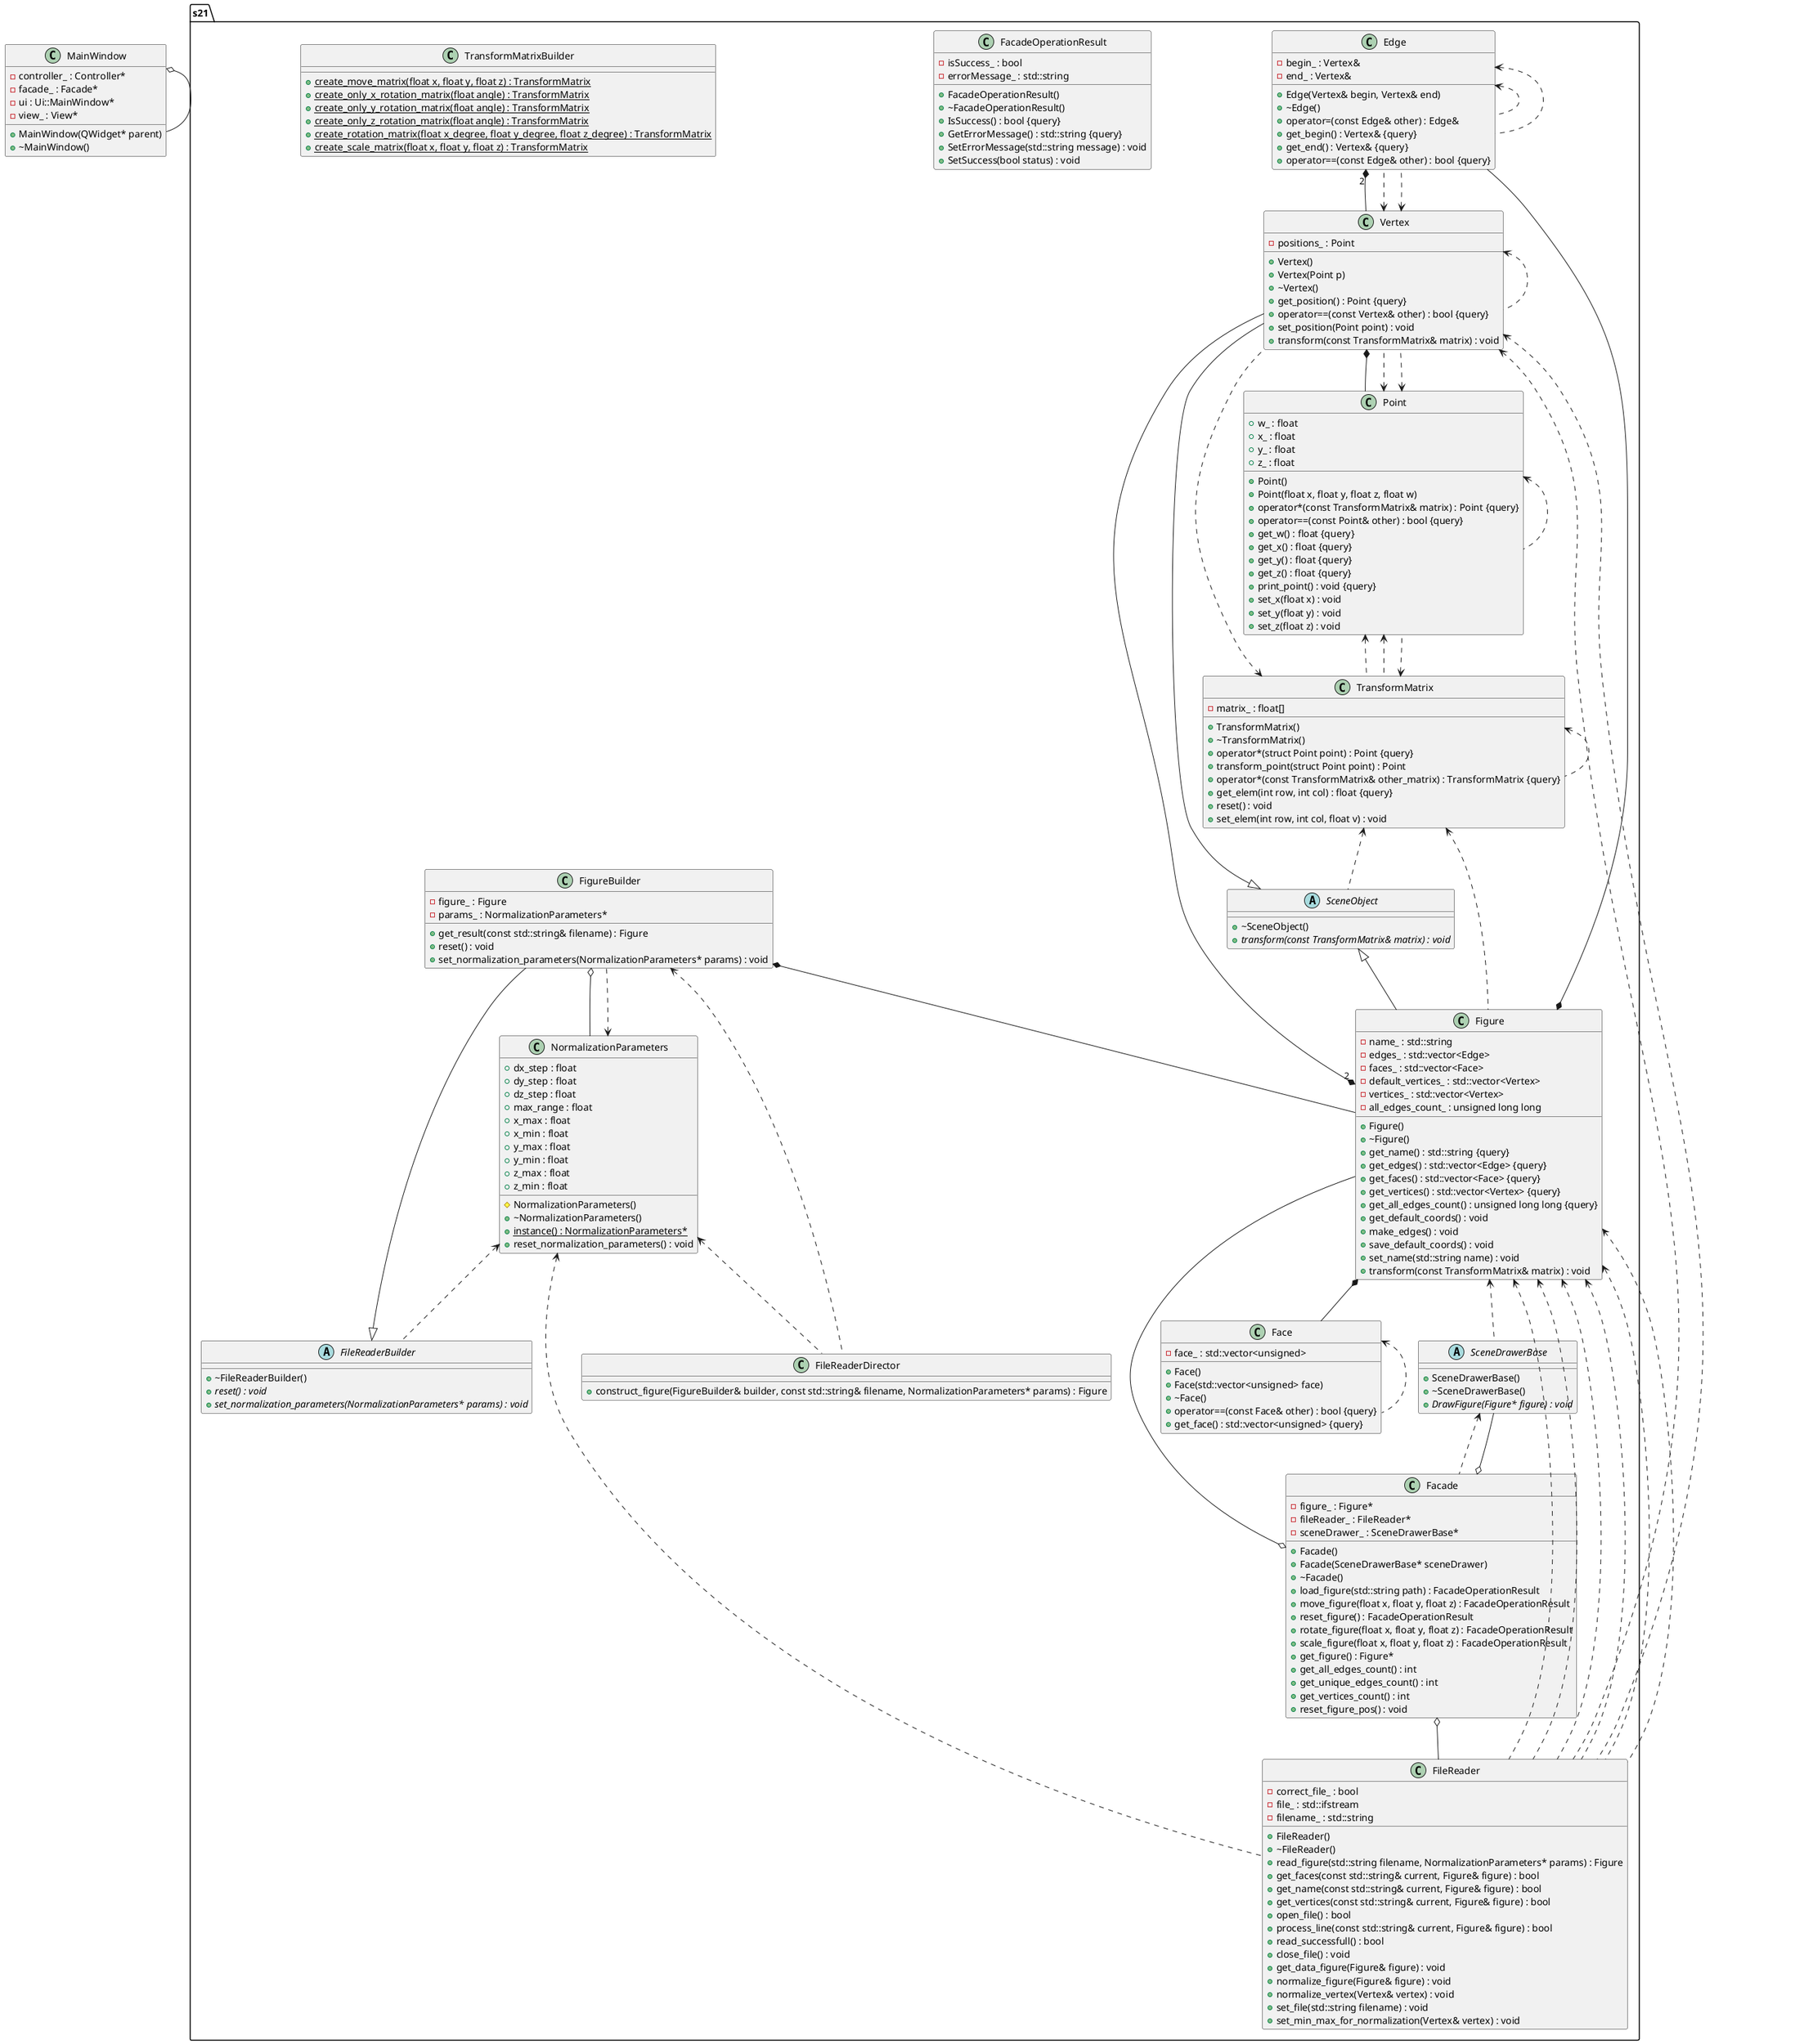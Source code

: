 @startuml





/' Objects '/

class MainWindow {
	+MainWindow(QWidget* parent)
	+~MainWindow()
	-controller_ : Controller*
	-facade_ : Facade*
	-ui : Ui::MainWindow*
	-view_ : View*
}


namespace s21 {
	class Edge {
		+Edge(Vertex& begin, Vertex& end)
		+~Edge()
		+operator=(const Edge& other) : Edge&
		-begin_ : Vertex&
		-end_ : Vertex&
		+get_begin() : Vertex& {query}
		+get_end() : Vertex& {query}
		+operator==(const Edge& other) : bool {query}
	}

	class Facade {
		+Facade()
		+Facade(SceneDrawerBase* sceneDrawer)
		+~Facade()
		+load_figure(std::string path) : FacadeOperationResult
		+move_figure(float x, float y, float z) : FacadeOperationResult
		+reset_figure() : FacadeOperationResult
		+rotate_figure(float x, float y, float z) : FacadeOperationResult
		+scale_figure(float x, float y, float z) : FacadeOperationResult
		-figure_ : Figure*
		+get_figure() : Figure*
		-fileReader_ : FileReader*
		-sceneDrawer_ : SceneDrawerBase*
		+get_all_edges_count() : int
		+get_unique_edges_count() : int
		+get_vertices_count() : int
		+reset_figure_pos() : void
	}

	class FacadeOperationResult {
		+FacadeOperationResult()
		+~FacadeOperationResult()
		+IsSuccess() : bool {query}
		-isSuccess_ : bool
		+GetErrorMessage() : std::string {query}
		-errorMessage_ : std::string
		+SetErrorMessage(std::string message) : void
		+SetSuccess(bool status) : void
	}

	class Face {
		+Face()
		+Face(std::vector<unsigned> face)
		+~Face()
		+operator==(const Face& other) : bool {query}
		-face_ : std::vector<unsigned>
		+get_face() : std::vector<unsigned> {query}
	}

	class Figure {
		+Figure()
		+~Figure()
		+get_name() : std::string {query}
		-name_ : std::string
		-edges_ : std::vector<Edge>
		+get_edges() : std::vector<Edge> {query}
		-faces_ : std::vector<Face>
		+get_faces() : std::vector<Face> {query}
		-default_vertices_ : std::vector<Vertex>
		+get_vertices() : std::vector<Vertex> {query}
		-vertices_ : std::vector<Vertex>
		-all_edges_count_ : unsigned long long
		+get_all_edges_count() : unsigned long long {query}
		+get_default_coords() : void
		+make_edges() : void
		+save_default_coords() : void
		+set_name(std::string name) : void
		+transform(const TransformMatrix& matrix) : void
	}

	class FigureBuilder {
		-figure_ : Figure
		+get_result(const std::string& filename) : Figure
		-params_ : NormalizationParameters*
		+reset() : void
		+set_normalization_parameters(NormalizationParameters* params) : void
	}

	class FileReader {
		+FileReader()
		+~FileReader()
		+read_figure(std::string filename, NormalizationParameters* params) : Figure
		-correct_file_ : bool
		+get_faces(const std::string& current, Figure& figure) : bool
		+get_name(const std::string& current, Figure& figure) : bool
		+get_vertices(const std::string& current, Figure& figure) : bool
		+open_file() : bool
		+process_line(const std::string& current, Figure& figure) : bool
		+read_successfull() : bool
		-file_ : std::ifstream
		-filename_ : std::string
		+close_file() : void
		+get_data_figure(Figure& figure) : void
		+normalize_figure(Figure& figure) : void
		+normalize_vertex(Vertex& vertex) : void
		+set_file(std::string filename) : void
		+set_min_max_for_normalization(Vertex& vertex) : void
	}

	abstract class FileReaderBuilder {
		+~FileReaderBuilder()
		+{abstract} reset() : void
		+{abstract} set_normalization_parameters(NormalizationParameters* params) : void
	}

	class FileReaderDirector {
		+construct_figure(FigureBuilder& builder, const std::string& filename, NormalizationParameters* params) : Figure
	}

	class NormalizationParameters {
		#NormalizationParameters()
		+~NormalizationParameters()
		+{static} instance() : NormalizationParameters*
		+dx_step : float
		+dy_step : float
		+dz_step : float
		+max_range : float
		+x_max : float
		+x_min : float
		+y_max : float
		+y_min : float
		+z_max : float
		+z_min : float
		+reset_normalization_parameters() : void
	}

	abstract class SceneDrawerBase {
		+SceneDrawerBase()
		+~SceneDrawerBase()
		+{abstract} DrawFigure(Figure* figure) : void
	}

	abstract class SceneObject {
		+~SceneObject()
		+{abstract} transform(const TransformMatrix& matrix) : void
	}

	class TransformMatrix {
		+TransformMatrix()
		+~TransformMatrix()
		+operator*(struct Point point) : Point {query}
		+transform_point(struct Point point) : Point
		+operator*(const TransformMatrix& other_matrix) : TransformMatrix {query}
		+get_elem(int row, int col) : float {query}
		-matrix_ : float[]
		+reset() : void
		+set_elem(int row, int col, float v) : void
	}

	class TransformMatrixBuilder {
		+{static} create_move_matrix(float x, float y, float z) : TransformMatrix
		+{static} create_only_x_rotation_matrix(float angle) : TransformMatrix
		+{static} create_only_y_rotation_matrix(float angle) : TransformMatrix
		+{static} create_only_z_rotation_matrix(float angle) : TransformMatrix
		+{static} create_rotation_matrix(float x_degree, float y_degree, float z_degree) : TransformMatrix
		+{static} create_scale_matrix(float x, float y, float z) : TransformMatrix
	}

	class Vertex {
		+Vertex()
		+Vertex(Point p)
		+~Vertex()
		+get_position() : Point {query}
		-positions_ : Point
		+operator==(const Vertex& other) : bool {query}
		+set_position(Point point) : void
		+transform(const TransformMatrix& matrix) : void
	}

	class Point {
		+Point()
		+Point(float x, float y, float z, float w)
		+operator*(const TransformMatrix& matrix) : Point {query}
		+operator==(const Point& other) : bool {query}
		+get_w() : float {query}
		+get_x() : float {query}
		+get_y() : float {query}
		+get_z() : float {query}
		+w_ : float
		+x_ : float
		+y_ : float
		+z_ : float
		+print_point() : void {query}
		+set_x(float x) : void
		+set_y(float y) : void
		+set_z(float z) : void
	}
}





/' Inheritance relationships '/

s21.FileReaderBuilder <|-- s21.FigureBuilder


s21.SceneObject <|-- s21.Figure


s21.SceneObject <|-- s21.Vertex





/' Aggregation relationships '/

s21.Edge "2" *-- s21.Vertex


s21.Facade o-- s21.Figure


s21.Facade o-- s21.FileReader


s21.Facade o-- s21.SceneDrawerBase


s21.Figure *-- s21.Edge


s21.Figure *-- s21.Face


s21.Figure "2" *-- s21.Vertex


s21.FigureBuilder *-- s21.Figure


s21.FigureBuilder o-- s21.NormalizationParameters


MainWindow o-- MainWindow


s21.Vertex *-- s21.Point






/' Dependency relationships '/

s21.Edge <.. s21.Edge


s21.Edge <.. s21.Edge


s21.Face <.. s21.Face


s21.Figure <.. s21.FileReader


s21.Figure <.. s21.FileReader


s21.Figure <.. s21.FileReader


s21.Figure <.. s21.FileReader


s21.Figure <.. s21.FileReader


s21.Figure <.. s21.FileReader


s21.Figure <.. s21.SceneDrawerBase


s21.FigureBuilder <.. s21.FileReaderDirector


s21.NormalizationParameters <.. s21.FigureBuilder


s21.NormalizationParameters <.. s21.FileReader


s21.NormalizationParameters <.. s21.FileReaderBuilder


s21.NormalizationParameters <.. s21.FileReaderDirector


s21.Point <.. s21.Point


s21.Point <.. s21.TransformMatrix


s21.Point <.. s21.TransformMatrix


s21.Point <.. s21.Vertex


s21.Point <.. s21.Vertex


s21.SceneDrawerBase <.. s21.Facade


s21.TransformMatrix <.. s21.Figure


s21.TransformMatrix <.. s21.Point


s21.TransformMatrix <.. s21.SceneObject


s21.TransformMatrix <.. s21.TransformMatrix


s21.TransformMatrix <.. s21.Vertex


s21.Vertex <.. s21.Edge


s21.Vertex <.. s21.Edge


s21.Vertex <.. s21.FileReader


s21.Vertex <.. s21.FileReader


s21.Vertex <.. s21.Vertex






/' Nested objects '/



@enduml
